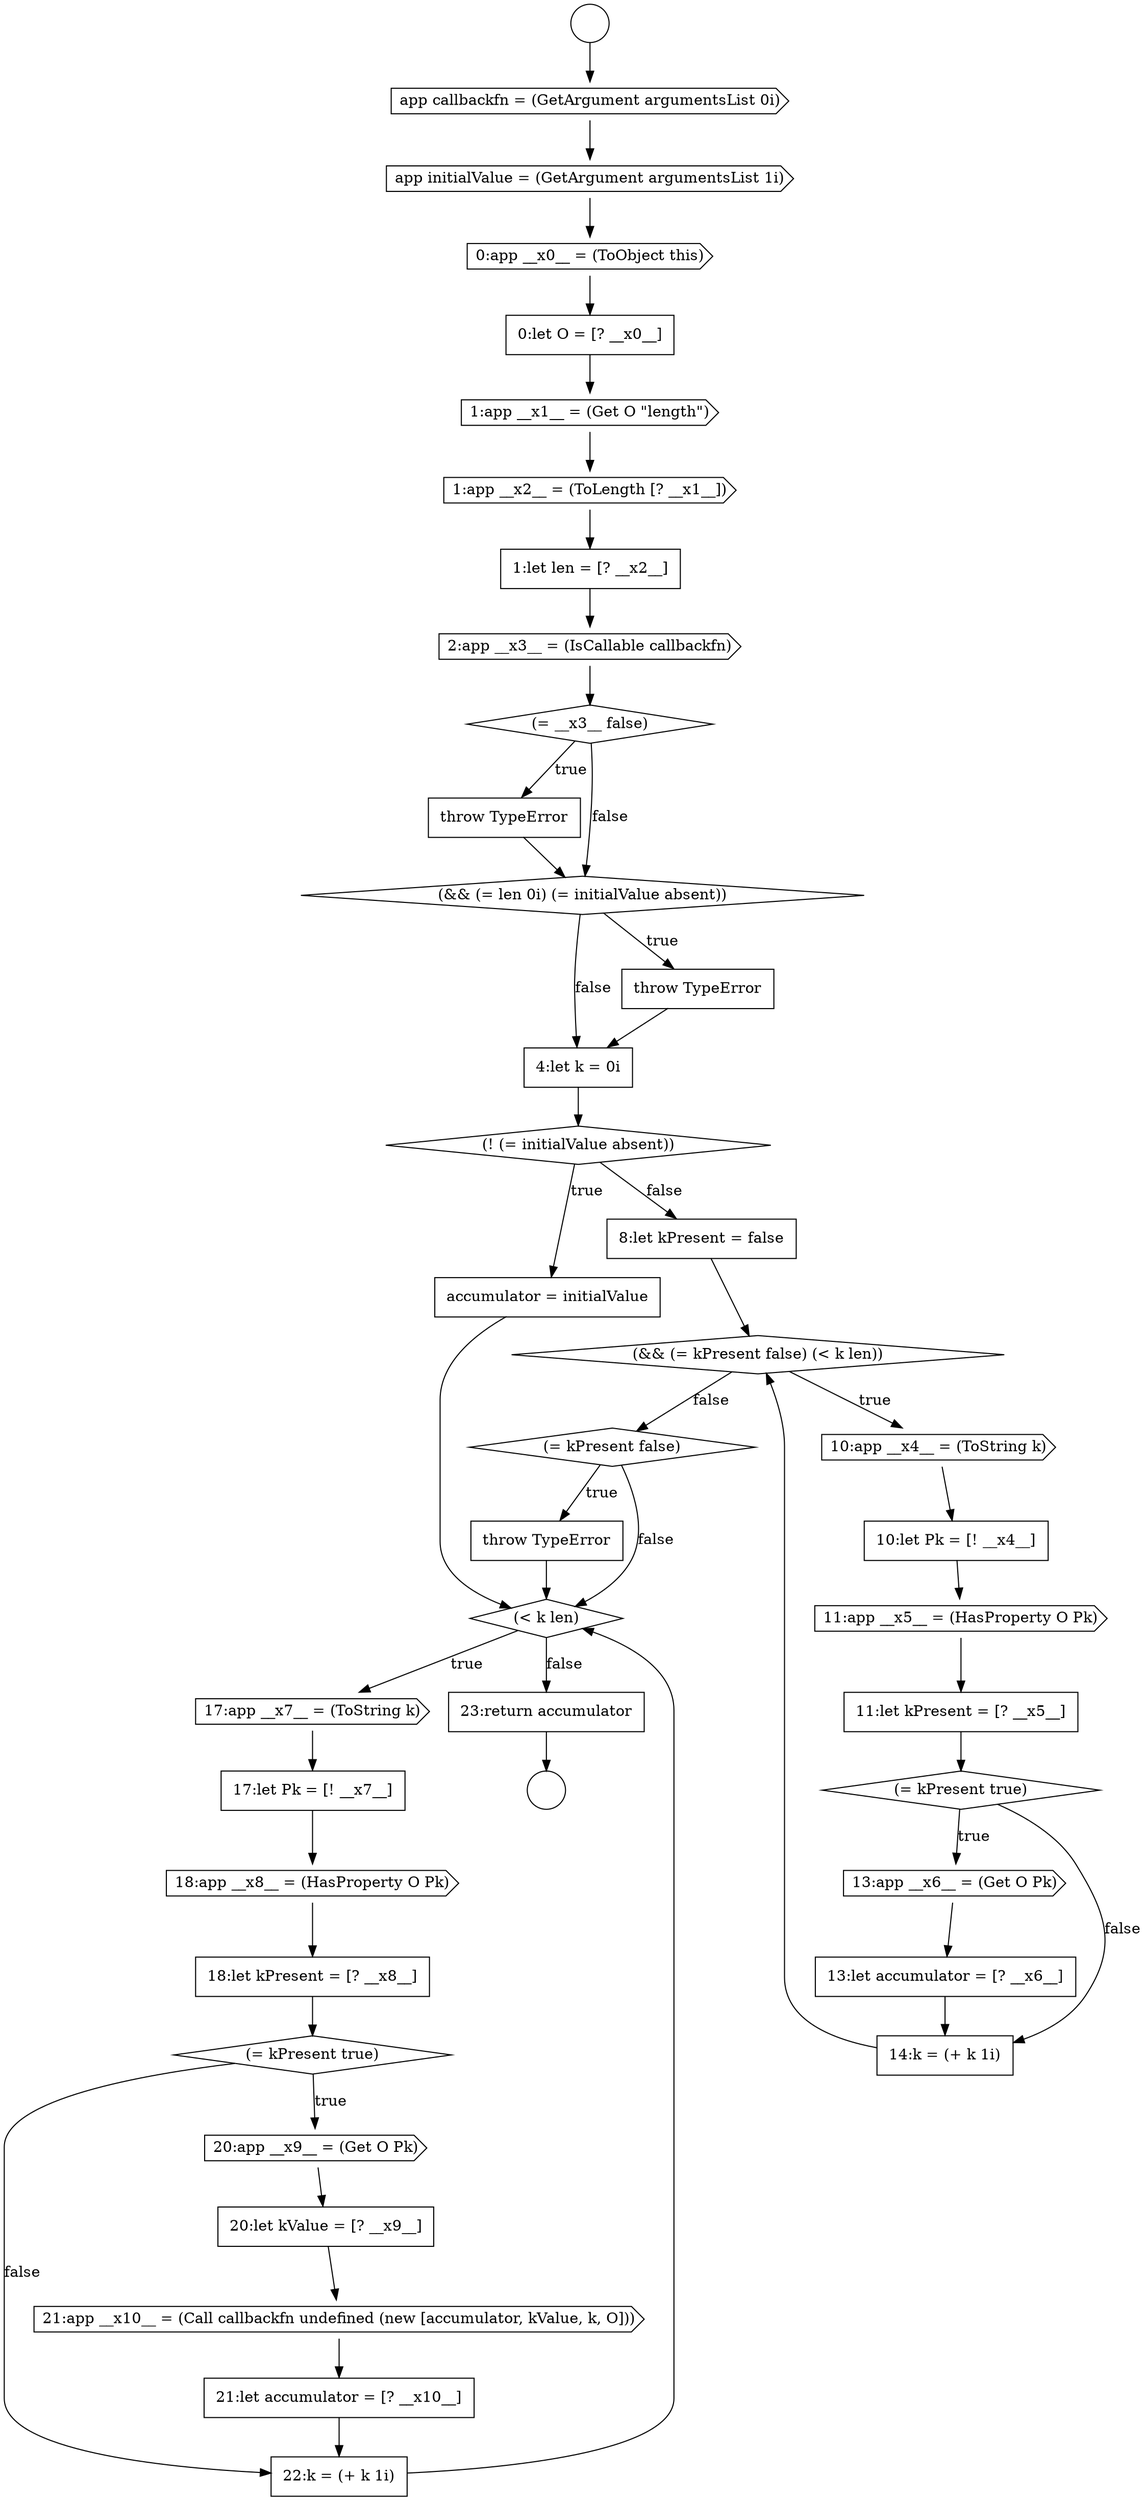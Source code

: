 digraph {
  node14538 [shape=none, margin=0, label=<<font color="black">
    <table border="0" cellborder="1" cellspacing="0" cellpadding="10">
      <tr><td align="left">throw TypeError</td></tr>
    </table>
  </font>> color="black" fillcolor="white" style=filled]
  node14519 [shape=cds, label=<<font color="black">2:app __x3__ = (IsCallable callbackfn)</font>> color="black" fillcolor="white" style=filled]
  node14527 [shape=none, margin=0, label=<<font color="black">
    <table border="0" cellborder="1" cellspacing="0" cellpadding="10">
      <tr><td align="left">8:let kPresent = false</td></tr>
    </table>
  </font>> color="black" fillcolor="white" style=filled]
  node14537 [shape=diamond, label=<<font color="black">(= kPresent false)</font>> color="black" fillcolor="white" style=filled]
  node14524 [shape=none, margin=0, label=<<font color="black">
    <table border="0" cellborder="1" cellspacing="0" cellpadding="10">
      <tr><td align="left">4:let k = 0i</td></tr>
    </table>
  </font>> color="black" fillcolor="white" style=filled]
  node14541 [shape=none, margin=0, label=<<font color="black">
    <table border="0" cellborder="1" cellspacing="0" cellpadding="10">
      <tr><td align="left">17:let Pk = [! __x7__]</td></tr>
    </table>
  </font>> color="black" fillcolor="white" style=filled]
  node14520 [shape=diamond, label=<<font color="black">(= __x3__ false)</font>> color="black" fillcolor="white" style=filled]
  node14529 [shape=cds, label=<<font color="black">10:app __x4__ = (ToString k)</font>> color="black" fillcolor="white" style=filled]
  node14548 [shape=none, margin=0, label=<<font color="black">
    <table border="0" cellborder="1" cellspacing="0" cellpadding="10">
      <tr><td align="left">21:let accumulator = [? __x10__]</td></tr>
    </table>
  </font>> color="black" fillcolor="white" style=filled]
  node14534 [shape=cds, label=<<font color="black">13:app __x6__ = (Get O Pk)</font>> color="black" fillcolor="white" style=filled]
  node14540 [shape=cds, label=<<font color="black">17:app __x7__ = (ToString k)</font>> color="black" fillcolor="white" style=filled]
  node14525 [shape=diamond, label=<<font color="black">(! (= initialValue absent))</font>> color="black" fillcolor="white" style=filled]
  node14518 [shape=none, margin=0, label=<<font color="black">
    <table border="0" cellborder="1" cellspacing="0" cellpadding="10">
      <tr><td align="left">1:let len = [? __x2__]</td></tr>
    </table>
  </font>> color="black" fillcolor="white" style=filled]
  node14543 [shape=none, margin=0, label=<<font color="black">
    <table border="0" cellborder="1" cellspacing="0" cellpadding="10">
      <tr><td align="left">18:let kPresent = [? __x8__]</td></tr>
    </table>
  </font>> color="black" fillcolor="white" style=filled]
  node14536 [shape=none, margin=0, label=<<font color="black">
    <table border="0" cellborder="1" cellspacing="0" cellpadding="10">
      <tr><td align="left">14:k = (+ k 1i)</td></tr>
    </table>
  </font>> color="black" fillcolor="white" style=filled]
  node14546 [shape=none, margin=0, label=<<font color="black">
    <table border="0" cellborder="1" cellspacing="0" cellpadding="10">
      <tr><td align="left">20:let kValue = [? __x9__]</td></tr>
    </table>
  </font>> color="black" fillcolor="white" style=filled]
  node14531 [shape=cds, label=<<font color="black">11:app __x5__ = (HasProperty O Pk)</font>> color="black" fillcolor="white" style=filled]
  node14521 [shape=none, margin=0, label=<<font color="black">
    <table border="0" cellborder="1" cellspacing="0" cellpadding="10">
      <tr><td align="left">throw TypeError</td></tr>
    </table>
  </font>> color="black" fillcolor="white" style=filled]
  node14542 [shape=cds, label=<<font color="black">18:app __x8__ = (HasProperty O Pk)</font>> color="black" fillcolor="white" style=filled]
  node14510 [shape=circle label=" " color="black" fillcolor="white" style=filled]
  node14515 [shape=none, margin=0, label=<<font color="black">
    <table border="0" cellborder="1" cellspacing="0" cellpadding="10">
      <tr><td align="left">0:let O = [? __x0__]</td></tr>
    </table>
  </font>> color="black" fillcolor="white" style=filled]
  node14533 [shape=diamond, label=<<font color="black">(= kPresent true)</font>> color="black" fillcolor="white" style=filled]
  node14532 [shape=none, margin=0, label=<<font color="black">
    <table border="0" cellborder="1" cellspacing="0" cellpadding="10">
      <tr><td align="left">11:let kPresent = [? __x5__]</td></tr>
    </table>
  </font>> color="black" fillcolor="white" style=filled]
  node14547 [shape=cds, label=<<font color="black">21:app __x10__ = (Call callbackfn undefined (new [accumulator, kValue, k, O]))</font>> color="black" fillcolor="white" style=filled]
  node14526 [shape=none, margin=0, label=<<font color="black">
    <table border="0" cellborder="1" cellspacing="0" cellpadding="10">
      <tr><td align="left">accumulator = initialValue</td></tr>
    </table>
  </font>> color="black" fillcolor="white" style=filled]
  node14516 [shape=cds, label=<<font color="black">1:app __x1__ = (Get O &quot;length&quot;)</font>> color="black" fillcolor="white" style=filled]
  node14523 [shape=none, margin=0, label=<<font color="black">
    <table border="0" cellborder="1" cellspacing="0" cellpadding="10">
      <tr><td align="left">throw TypeError</td></tr>
    </table>
  </font>> color="black" fillcolor="white" style=filled]
  node14544 [shape=diamond, label=<<font color="black">(= kPresent true)</font>> color="black" fillcolor="white" style=filled]
  node14517 [shape=cds, label=<<font color="black">1:app __x2__ = (ToLength [? __x1__])</font>> color="black" fillcolor="white" style=filled]
  node14549 [shape=none, margin=0, label=<<font color="black">
    <table border="0" cellborder="1" cellspacing="0" cellpadding="10">
      <tr><td align="left">22:k = (+ k 1i)</td></tr>
    </table>
  </font>> color="black" fillcolor="white" style=filled]
  node14535 [shape=none, margin=0, label=<<font color="black">
    <table border="0" cellborder="1" cellspacing="0" cellpadding="10">
      <tr><td align="left">13:let accumulator = [? __x6__]</td></tr>
    </table>
  </font>> color="black" fillcolor="white" style=filled]
  node14530 [shape=none, margin=0, label=<<font color="black">
    <table border="0" cellborder="1" cellspacing="0" cellpadding="10">
      <tr><td align="left">10:let Pk = [! __x4__]</td></tr>
    </table>
  </font>> color="black" fillcolor="white" style=filled]
  node14512 [shape=cds, label=<<font color="black">app callbackfn = (GetArgument argumentsList 0i)</font>> color="black" fillcolor="white" style=filled]
  node14550 [shape=none, margin=0, label=<<font color="black">
    <table border="0" cellborder="1" cellspacing="0" cellpadding="10">
      <tr><td align="left">23:return accumulator</td></tr>
    </table>
  </font>> color="black" fillcolor="white" style=filled]
  node14513 [shape=cds, label=<<font color="black">app initialValue = (GetArgument argumentsList 1i)</font>> color="black" fillcolor="white" style=filled]
  node14545 [shape=cds, label=<<font color="black">20:app __x9__ = (Get O Pk)</font>> color="black" fillcolor="white" style=filled]
  node14522 [shape=diamond, label=<<font color="black">(&amp;&amp; (= len 0i) (= initialValue absent))</font>> color="black" fillcolor="white" style=filled]
  node14539 [shape=diamond, label=<<font color="black">(&lt; k len)</font>> color="black" fillcolor="white" style=filled]
  node14514 [shape=cds, label=<<font color="black">0:app __x0__ = (ToObject this)</font>> color="black" fillcolor="white" style=filled]
  node14511 [shape=circle label=" " color="black" fillcolor="white" style=filled]
  node14528 [shape=diamond, label=<<font color="black">(&amp;&amp; (= kPresent false) (&lt; k len))</font>> color="black" fillcolor="white" style=filled]
  node14528 -> node14529 [label=<<font color="black">true</font>> color="black"]
  node14528 -> node14537 [label=<<font color="black">false</font>> color="black"]
  node14548 -> node14549 [ color="black"]
  node14530 -> node14531 [ color="black"]
  node14517 -> node14518 [ color="black"]
  node14516 -> node14517 [ color="black"]
  node14538 -> node14539 [ color="black"]
  node14542 -> node14543 [ color="black"]
  node14513 -> node14514 [ color="black"]
  node14536 -> node14528 [ color="black"]
  node14523 -> node14524 [ color="black"]
  node14519 -> node14520 [ color="black"]
  node14521 -> node14522 [ color="black"]
  node14526 -> node14539 [ color="black"]
  node14546 -> node14547 [ color="black"]
  node14535 -> node14536 [ color="black"]
  node14518 -> node14519 [ color="black"]
  node14525 -> node14526 [label=<<font color="black">true</font>> color="black"]
  node14525 -> node14527 [label=<<font color="black">false</font>> color="black"]
  node14514 -> node14515 [ color="black"]
  node14520 -> node14521 [label=<<font color="black">true</font>> color="black"]
  node14520 -> node14522 [label=<<font color="black">false</font>> color="black"]
  node14547 -> node14548 [ color="black"]
  node14522 -> node14523 [label=<<font color="black">true</font>> color="black"]
  node14522 -> node14524 [label=<<font color="black">false</font>> color="black"]
  node14540 -> node14541 [ color="black"]
  node14549 -> node14539 [ color="black"]
  node14529 -> node14530 [ color="black"]
  node14527 -> node14528 [ color="black"]
  node14544 -> node14545 [label=<<font color="black">true</font>> color="black"]
  node14544 -> node14549 [label=<<font color="black">false</font>> color="black"]
  node14534 -> node14535 [ color="black"]
  node14532 -> node14533 [ color="black"]
  node14543 -> node14544 [ color="black"]
  node14524 -> node14525 [ color="black"]
  node14510 -> node14512 [ color="black"]
  node14515 -> node14516 [ color="black"]
  node14539 -> node14540 [label=<<font color="black">true</font>> color="black"]
  node14539 -> node14550 [label=<<font color="black">false</font>> color="black"]
  node14512 -> node14513 [ color="black"]
  node14537 -> node14538 [label=<<font color="black">true</font>> color="black"]
  node14537 -> node14539 [label=<<font color="black">false</font>> color="black"]
  node14533 -> node14534 [label=<<font color="black">true</font>> color="black"]
  node14533 -> node14536 [label=<<font color="black">false</font>> color="black"]
  node14545 -> node14546 [ color="black"]
  node14541 -> node14542 [ color="black"]
  node14550 -> node14511 [ color="black"]
  node14531 -> node14532 [ color="black"]
}
